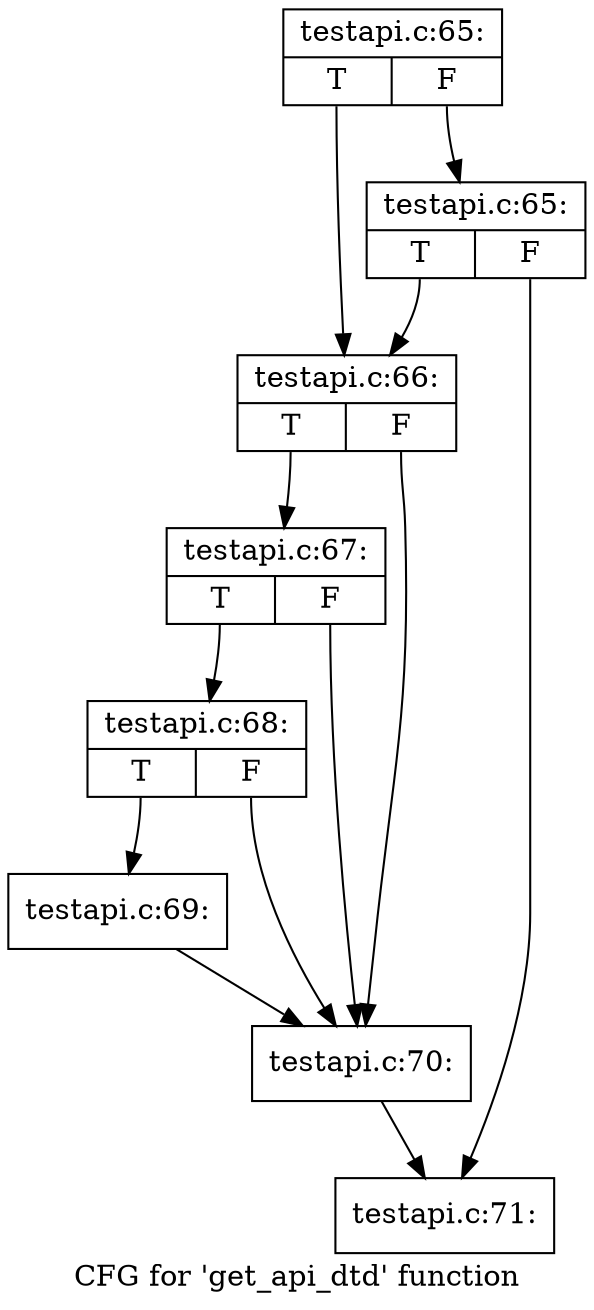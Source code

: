 digraph "CFG for 'get_api_dtd' function" {
	label="CFG for 'get_api_dtd' function";

	Node0x4443f20 [shape=record,label="{testapi.c:65:|{<s0>T|<s1>F}}"];
	Node0x4443f20:s0 -> Node0x4443600;
	Node0x4443f20:s1 -> Node0x4442df0;
	Node0x4442df0 [shape=record,label="{testapi.c:65:|{<s0>T|<s1>F}}"];
	Node0x4442df0:s0 -> Node0x4443600;
	Node0x4442df0:s1 -> Node0x4443650;
	Node0x4443600 [shape=record,label="{testapi.c:66:|{<s0>T|<s1>F}}"];
	Node0x4443600:s0 -> Node0x4442a70;
	Node0x4443600:s1 -> Node0x4444070;
	Node0x4442a70 [shape=record,label="{testapi.c:67:|{<s0>T|<s1>F}}"];
	Node0x4442a70:s0 -> Node0x44429f0;
	Node0x4442a70:s1 -> Node0x4444070;
	Node0x44429f0 [shape=record,label="{testapi.c:68:|{<s0>T|<s1>F}}"];
	Node0x44429f0:s0 -> Node0x4442ea0;
	Node0x44429f0:s1 -> Node0x4444070;
	Node0x4442ea0 [shape=record,label="{testapi.c:69:}"];
	Node0x4442ea0 -> Node0x4444070;
	Node0x4444070 [shape=record,label="{testapi.c:70:}"];
	Node0x4444070 -> Node0x4443650;
	Node0x4443650 [shape=record,label="{testapi.c:71:}"];
}
